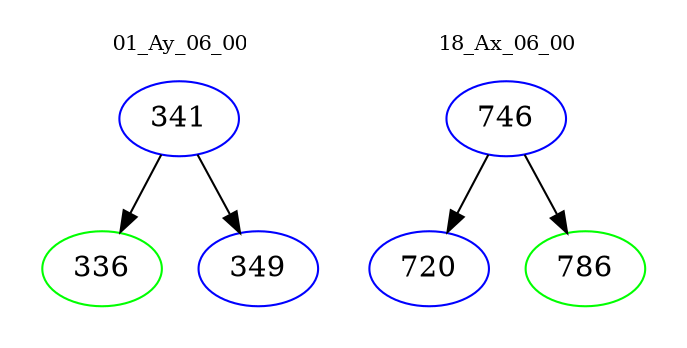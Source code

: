 digraph{
subgraph cluster_0 {
color = white
label = "01_Ay_06_00";
fontsize=10;
T0_341 [label="341", color="blue"]
T0_341 -> T0_336 [color="black"]
T0_336 [label="336", color="green"]
T0_341 -> T0_349 [color="black"]
T0_349 [label="349", color="blue"]
}
subgraph cluster_1 {
color = white
label = "18_Ax_06_00";
fontsize=10;
T1_746 [label="746", color="blue"]
T1_746 -> T1_720 [color="black"]
T1_720 [label="720", color="blue"]
T1_746 -> T1_786 [color="black"]
T1_786 [label="786", color="green"]
}
}

